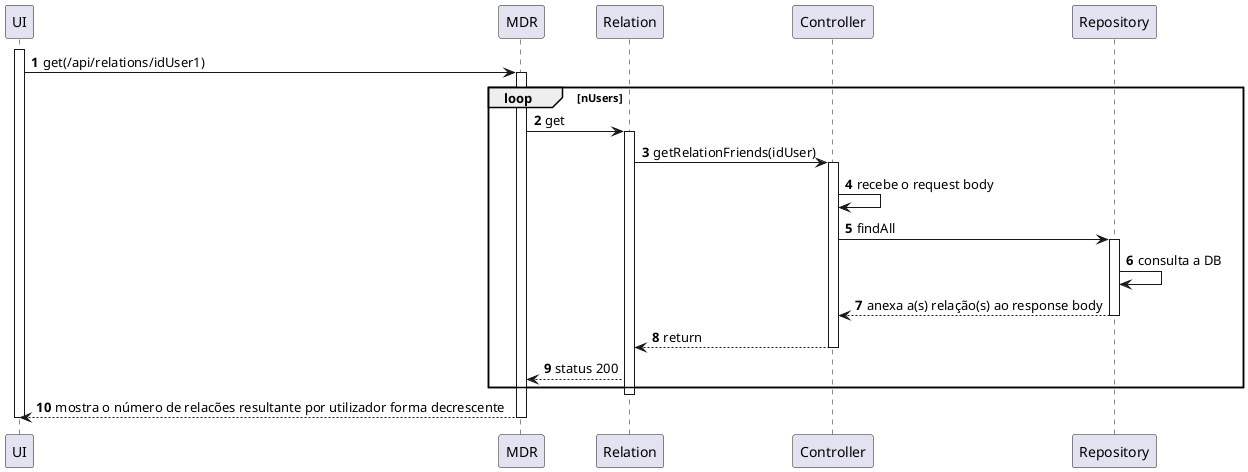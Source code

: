 @startuml
autonumber
'hide footbox

		participant "UI" as ui
		participant "MDR" as mdr
    participant "Relation" as rel
    participant "Controller" as ctrl
    participant "Repository" as repo

    activate ui
		ui->mdr:get(/api/relations/idUser1)
    activate mdr

     loop nUsers
        mdr->rel: get
        activate rel
        rel->ctrl:getRelationFriends(idUser)
        activate ctrl
        ctrl->ctrl: recebe o request body
		    ctrl->repo: findAll
        activate repo
        repo->repo: consulta a DB
        repo-->ctrl: anexa a(s) relação(s) ao response body
        deactivate repo
        ctrl-->rel: return
        deactivate ctrl
        rel-->mdr: status 200
    end
    deactivate rel
    mdr-->ui: mostra o número de relacões resultante por utilizador forma decrescente
    deactivate mdr
    deactivate ui
@enduml
